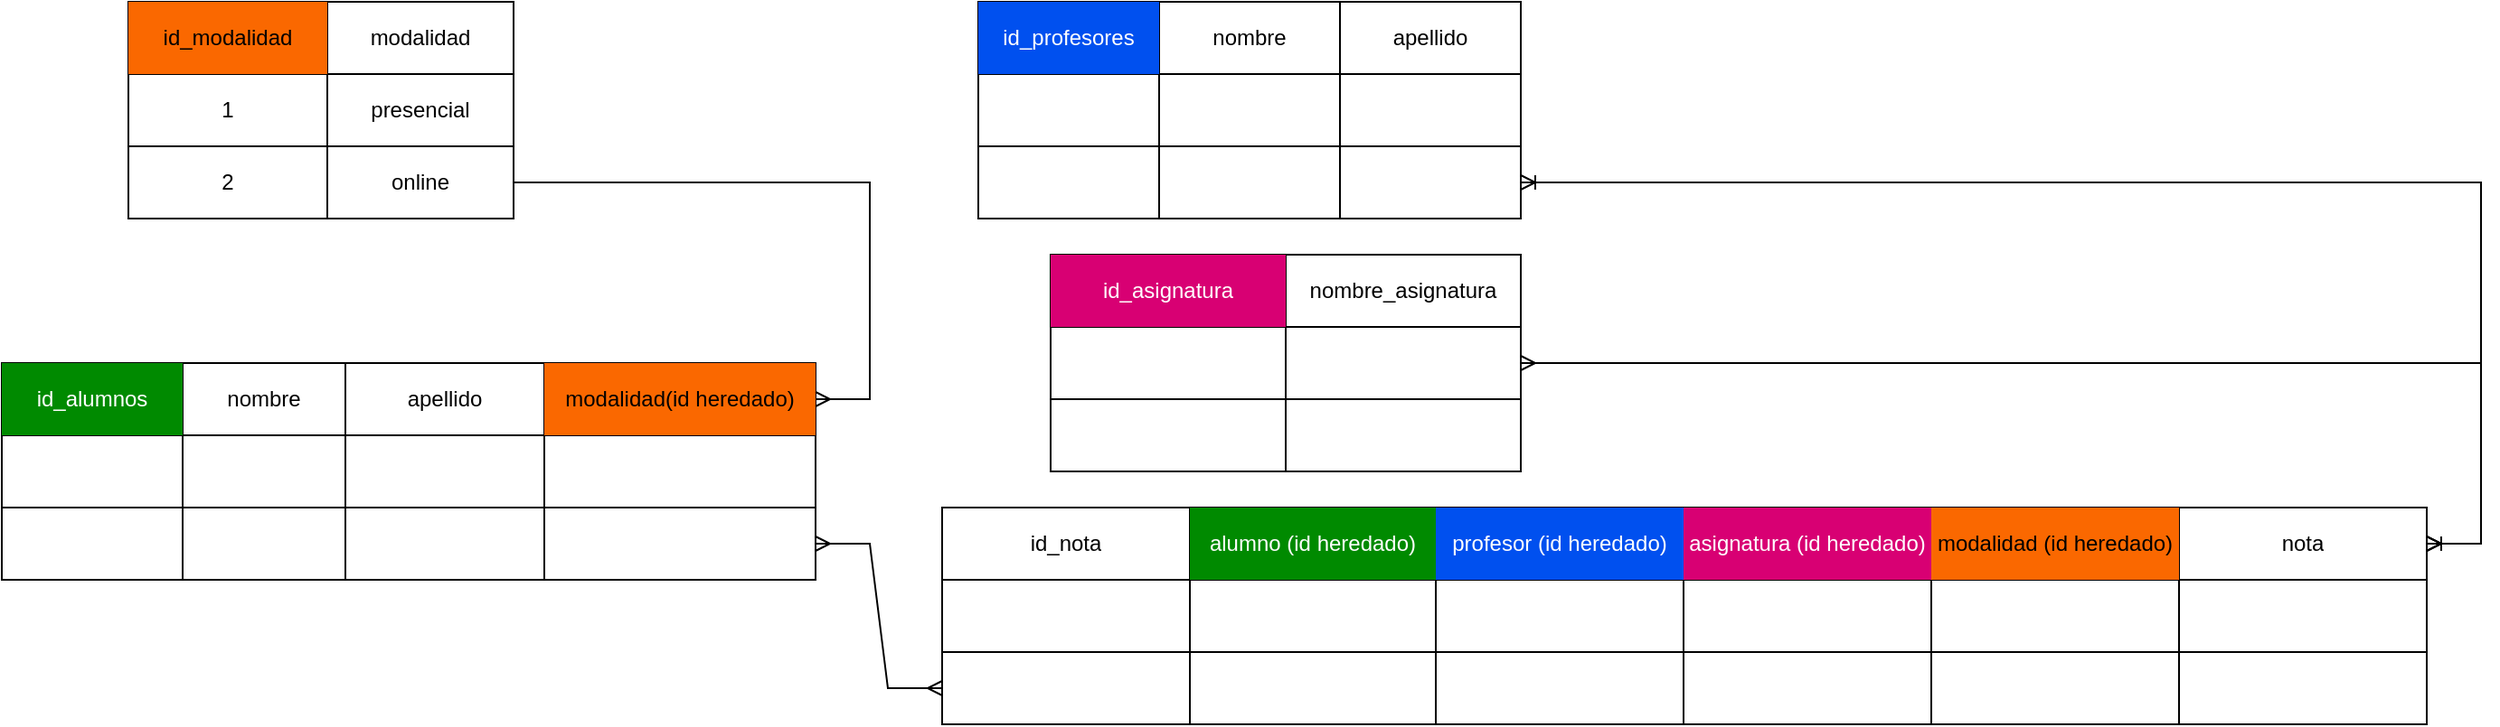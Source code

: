 <mxfile version="15.5.9" type="device"><diagram id="NkvBreapKcR1o20VUFmi" name="Page-1"><mxGraphModel dx="1466" dy="631" grid="1" gridSize="10" guides="1" tooltips="1" connect="1" arrows="1" fold="1" page="1" pageScale="1" pageWidth="827" pageHeight="1169" math="0" shadow="0"><root><mxCell id="0"/><mxCell id="1" parent="0"/><mxCell id="cMczD1HUoODKnFJOZ-Wv-1" value="" style="shape=table;html=1;whiteSpace=wrap;startSize=0;container=1;collapsible=0;childLayout=tableLayout;" vertex="1" parent="1"><mxGeometry x="20" y="220" width="450" height="120" as="geometry"/></mxCell><mxCell id="cMczD1HUoODKnFJOZ-Wv-2" value="" style="shape=partialRectangle;html=1;whiteSpace=wrap;collapsible=0;dropTarget=0;pointerEvents=0;fillColor=none;top=0;left=0;bottom=0;right=0;points=[[0,0.5],[1,0.5]];portConstraint=eastwest;" vertex="1" parent="cMczD1HUoODKnFJOZ-Wv-1"><mxGeometry width="450" height="40" as="geometry"/></mxCell><mxCell id="cMczD1HUoODKnFJOZ-Wv-3" value="id_alumnos" style="shape=partialRectangle;html=1;whiteSpace=wrap;connectable=0;fillColor=#008a00;top=0;left=0;bottom=0;right=0;overflow=hidden;pointerEvents=1;fontColor=#ffffff;strokeColor=#005700;" vertex="1" parent="cMczD1HUoODKnFJOZ-Wv-2"><mxGeometry width="100" height="40" as="geometry"><mxRectangle width="100" height="40" as="alternateBounds"/></mxGeometry></mxCell><mxCell id="cMczD1HUoODKnFJOZ-Wv-4" value="nombre" style="shape=partialRectangle;html=1;whiteSpace=wrap;connectable=0;fillColor=none;top=0;left=0;bottom=0;right=0;overflow=hidden;pointerEvents=1;" vertex="1" parent="cMczD1HUoODKnFJOZ-Wv-2"><mxGeometry x="100" width="90" height="40" as="geometry"><mxRectangle width="90" height="40" as="alternateBounds"/></mxGeometry></mxCell><mxCell id="cMczD1HUoODKnFJOZ-Wv-5" value="apellido" style="shape=partialRectangle;html=1;whiteSpace=wrap;connectable=0;fillColor=none;top=0;left=0;bottom=0;right=0;overflow=hidden;pointerEvents=1;" vertex="1" parent="cMczD1HUoODKnFJOZ-Wv-2"><mxGeometry x="190" width="110" height="40" as="geometry"><mxRectangle width="110" height="40" as="alternateBounds"/></mxGeometry></mxCell><mxCell id="cMczD1HUoODKnFJOZ-Wv-36" value="modalidad(id heredado)" style="shape=partialRectangle;html=1;whiteSpace=wrap;connectable=0;fillColor=#fa6800;top=0;left=0;bottom=0;right=0;overflow=hidden;pointerEvents=1;fontColor=#000000;strokeColor=#C73500;" vertex="1" parent="cMczD1HUoODKnFJOZ-Wv-2"><mxGeometry x="300" width="150" height="40" as="geometry"><mxRectangle width="150" height="40" as="alternateBounds"/></mxGeometry></mxCell><mxCell id="cMczD1HUoODKnFJOZ-Wv-6" value="" style="shape=partialRectangle;html=1;whiteSpace=wrap;collapsible=0;dropTarget=0;pointerEvents=0;fillColor=none;top=0;left=0;bottom=0;right=0;points=[[0,0.5],[1,0.5]];portConstraint=eastwest;" vertex="1" parent="cMczD1HUoODKnFJOZ-Wv-1"><mxGeometry y="40" width="450" height="40" as="geometry"/></mxCell><mxCell id="cMczD1HUoODKnFJOZ-Wv-7" value="" style="shape=partialRectangle;html=1;whiteSpace=wrap;connectable=0;fillColor=none;top=0;left=0;bottom=0;right=0;overflow=hidden;pointerEvents=1;" vertex="1" parent="cMczD1HUoODKnFJOZ-Wv-6"><mxGeometry width="100" height="40" as="geometry"><mxRectangle width="100" height="40" as="alternateBounds"/></mxGeometry></mxCell><mxCell id="cMczD1HUoODKnFJOZ-Wv-8" value="" style="shape=partialRectangle;html=1;whiteSpace=wrap;connectable=0;fillColor=none;top=0;left=0;bottom=0;right=0;overflow=hidden;pointerEvents=1;" vertex="1" parent="cMczD1HUoODKnFJOZ-Wv-6"><mxGeometry x="100" width="90" height="40" as="geometry"><mxRectangle width="90" height="40" as="alternateBounds"/></mxGeometry></mxCell><mxCell id="cMczD1HUoODKnFJOZ-Wv-9" value="" style="shape=partialRectangle;html=1;whiteSpace=wrap;connectable=0;fillColor=none;top=0;left=0;bottom=0;right=0;overflow=hidden;pointerEvents=1;" vertex="1" parent="cMczD1HUoODKnFJOZ-Wv-6"><mxGeometry x="190" width="110" height="40" as="geometry"><mxRectangle width="110" height="40" as="alternateBounds"/></mxGeometry></mxCell><mxCell id="cMczD1HUoODKnFJOZ-Wv-37" style="shape=partialRectangle;html=1;whiteSpace=wrap;connectable=0;fillColor=none;top=0;left=0;bottom=0;right=0;overflow=hidden;pointerEvents=1;" vertex="1" parent="cMczD1HUoODKnFJOZ-Wv-6"><mxGeometry x="300" width="150" height="40" as="geometry"><mxRectangle width="150" height="40" as="alternateBounds"/></mxGeometry></mxCell><mxCell id="cMczD1HUoODKnFJOZ-Wv-10" value="" style="shape=partialRectangle;html=1;whiteSpace=wrap;collapsible=0;dropTarget=0;pointerEvents=0;fillColor=none;top=0;left=0;bottom=0;right=0;points=[[0,0.5],[1,0.5]];portConstraint=eastwest;" vertex="1" parent="cMczD1HUoODKnFJOZ-Wv-1"><mxGeometry y="80" width="450" height="40" as="geometry"/></mxCell><mxCell id="cMczD1HUoODKnFJOZ-Wv-11" value="" style="shape=partialRectangle;html=1;whiteSpace=wrap;connectable=0;fillColor=none;top=0;left=0;bottom=0;right=0;overflow=hidden;pointerEvents=1;" vertex="1" parent="cMczD1HUoODKnFJOZ-Wv-10"><mxGeometry width="100" height="40" as="geometry"><mxRectangle width="100" height="40" as="alternateBounds"/></mxGeometry></mxCell><mxCell id="cMczD1HUoODKnFJOZ-Wv-12" value="" style="shape=partialRectangle;html=1;whiteSpace=wrap;connectable=0;fillColor=none;top=0;left=0;bottom=0;right=0;overflow=hidden;pointerEvents=1;" vertex="1" parent="cMczD1HUoODKnFJOZ-Wv-10"><mxGeometry x="100" width="90" height="40" as="geometry"><mxRectangle width="90" height="40" as="alternateBounds"/></mxGeometry></mxCell><mxCell id="cMczD1HUoODKnFJOZ-Wv-13" value="" style="shape=partialRectangle;html=1;whiteSpace=wrap;connectable=0;fillColor=none;top=0;left=0;bottom=0;right=0;overflow=hidden;pointerEvents=1;" vertex="1" parent="cMczD1HUoODKnFJOZ-Wv-10"><mxGeometry x="190" width="110" height="40" as="geometry"><mxRectangle width="110" height="40" as="alternateBounds"/></mxGeometry></mxCell><mxCell id="cMczD1HUoODKnFJOZ-Wv-38" style="shape=partialRectangle;html=1;whiteSpace=wrap;connectable=0;fillColor=none;top=0;left=0;bottom=0;right=0;overflow=hidden;pointerEvents=1;" vertex="1" parent="cMczD1HUoODKnFJOZ-Wv-10"><mxGeometry x="300" width="150" height="40" as="geometry"><mxRectangle width="150" height="40" as="alternateBounds"/></mxGeometry></mxCell><mxCell id="cMczD1HUoODKnFJOZ-Wv-39" value="" style="shape=table;html=1;whiteSpace=wrap;startSize=0;container=1;collapsible=0;childLayout=tableLayout;" vertex="1" parent="1"><mxGeometry x="90" y="20" width="213" height="120" as="geometry"/></mxCell><mxCell id="cMczD1HUoODKnFJOZ-Wv-40" value="" style="shape=partialRectangle;html=1;whiteSpace=wrap;collapsible=0;dropTarget=0;pointerEvents=0;fillColor=none;top=0;left=0;bottom=0;right=0;points=[[0,0.5],[1,0.5]];portConstraint=eastwest;" vertex="1" parent="cMczD1HUoODKnFJOZ-Wv-39"><mxGeometry width="213" height="40" as="geometry"/></mxCell><mxCell id="cMczD1HUoODKnFJOZ-Wv-41" value="id_modalidad" style="shape=partialRectangle;html=1;whiteSpace=wrap;connectable=0;fillColor=#fa6800;top=0;left=0;bottom=0;right=0;overflow=hidden;pointerEvents=1;fontColor=#000000;strokeColor=#C73500;" vertex="1" parent="cMczD1HUoODKnFJOZ-Wv-40"><mxGeometry width="110" height="40" as="geometry"><mxRectangle width="110" height="40" as="alternateBounds"/></mxGeometry></mxCell><mxCell id="cMczD1HUoODKnFJOZ-Wv-42" value="modalidad" style="shape=partialRectangle;html=1;whiteSpace=wrap;connectable=0;fillColor=none;top=0;left=0;bottom=0;right=0;overflow=hidden;pointerEvents=1;" vertex="1" parent="cMczD1HUoODKnFJOZ-Wv-40"><mxGeometry x="110" width="103" height="40" as="geometry"><mxRectangle width="103" height="40" as="alternateBounds"/></mxGeometry></mxCell><mxCell id="cMczD1HUoODKnFJOZ-Wv-44" value="" style="shape=partialRectangle;html=1;whiteSpace=wrap;collapsible=0;dropTarget=0;pointerEvents=0;fillColor=none;top=0;left=0;bottom=0;right=0;points=[[0,0.5],[1,0.5]];portConstraint=eastwest;" vertex="1" parent="cMczD1HUoODKnFJOZ-Wv-39"><mxGeometry y="40" width="213" height="40" as="geometry"/></mxCell><mxCell id="cMczD1HUoODKnFJOZ-Wv-45" value="1" style="shape=partialRectangle;html=1;whiteSpace=wrap;connectable=0;fillColor=none;top=0;left=0;bottom=0;right=0;overflow=hidden;pointerEvents=1;" vertex="1" parent="cMczD1HUoODKnFJOZ-Wv-44"><mxGeometry width="110" height="40" as="geometry"><mxRectangle width="110" height="40" as="alternateBounds"/></mxGeometry></mxCell><mxCell id="cMczD1HUoODKnFJOZ-Wv-46" value="presencial" style="shape=partialRectangle;html=1;whiteSpace=wrap;connectable=0;fillColor=none;top=0;left=0;bottom=0;right=0;overflow=hidden;pointerEvents=1;" vertex="1" parent="cMczD1HUoODKnFJOZ-Wv-44"><mxGeometry x="110" width="103" height="40" as="geometry"><mxRectangle width="103" height="40" as="alternateBounds"/></mxGeometry></mxCell><mxCell id="cMczD1HUoODKnFJOZ-Wv-48" value="" style="shape=partialRectangle;html=1;whiteSpace=wrap;collapsible=0;dropTarget=0;pointerEvents=0;fillColor=none;top=0;left=0;bottom=0;right=0;points=[[0,0.5],[1,0.5]];portConstraint=eastwest;" vertex="1" parent="cMczD1HUoODKnFJOZ-Wv-39"><mxGeometry y="80" width="213" height="40" as="geometry"/></mxCell><mxCell id="cMczD1HUoODKnFJOZ-Wv-49" value="2" style="shape=partialRectangle;html=1;whiteSpace=wrap;connectable=0;fillColor=none;top=0;left=0;bottom=0;right=0;overflow=hidden;pointerEvents=1;" vertex="1" parent="cMczD1HUoODKnFJOZ-Wv-48"><mxGeometry width="110" height="40" as="geometry"><mxRectangle width="110" height="40" as="alternateBounds"/></mxGeometry></mxCell><mxCell id="cMczD1HUoODKnFJOZ-Wv-50" value="online" style="shape=partialRectangle;html=1;whiteSpace=wrap;connectable=0;fillColor=none;top=0;left=0;bottom=0;right=0;overflow=hidden;pointerEvents=1;" vertex="1" parent="cMczD1HUoODKnFJOZ-Wv-48"><mxGeometry x="110" width="103" height="40" as="geometry"><mxRectangle width="103" height="40" as="alternateBounds"/></mxGeometry></mxCell><mxCell id="cMczD1HUoODKnFJOZ-Wv-52" value="" style="shape=table;html=1;whiteSpace=wrap;startSize=0;container=1;collapsible=0;childLayout=tableLayout;" vertex="1" parent="1"><mxGeometry x="560" y="20" width="300" height="120" as="geometry"/></mxCell><mxCell id="cMczD1HUoODKnFJOZ-Wv-53" value="" style="shape=partialRectangle;html=1;whiteSpace=wrap;collapsible=0;dropTarget=0;pointerEvents=0;fillColor=none;top=0;left=0;bottom=0;right=0;points=[[0,0.5],[1,0.5]];portConstraint=eastwest;" vertex="1" parent="cMczD1HUoODKnFJOZ-Wv-52"><mxGeometry width="300" height="40" as="geometry"/></mxCell><mxCell id="cMczD1HUoODKnFJOZ-Wv-54" value="id_profesores" style="shape=partialRectangle;html=1;whiteSpace=wrap;connectable=0;fillColor=#0050ef;top=0;left=0;bottom=0;right=0;overflow=hidden;pointerEvents=1;fontColor=#ffffff;strokeColor=#001DBC;" vertex="1" parent="cMczD1HUoODKnFJOZ-Wv-53"><mxGeometry width="100" height="40" as="geometry"><mxRectangle width="100" height="40" as="alternateBounds"/></mxGeometry></mxCell><mxCell id="cMczD1HUoODKnFJOZ-Wv-55" value="nombre" style="shape=partialRectangle;html=1;whiteSpace=wrap;connectable=0;fillColor=none;top=0;left=0;bottom=0;right=0;overflow=hidden;pointerEvents=1;" vertex="1" parent="cMczD1HUoODKnFJOZ-Wv-53"><mxGeometry x="100" width="100" height="40" as="geometry"><mxRectangle width="100" height="40" as="alternateBounds"/></mxGeometry></mxCell><mxCell id="cMczD1HUoODKnFJOZ-Wv-56" value="apellido" style="shape=partialRectangle;html=1;whiteSpace=wrap;connectable=0;fillColor=none;top=0;left=0;bottom=0;right=0;overflow=hidden;pointerEvents=1;" vertex="1" parent="cMczD1HUoODKnFJOZ-Wv-53"><mxGeometry x="200" width="100" height="40" as="geometry"><mxRectangle width="100" height="40" as="alternateBounds"/></mxGeometry></mxCell><mxCell id="cMczD1HUoODKnFJOZ-Wv-57" value="" style="shape=partialRectangle;html=1;whiteSpace=wrap;collapsible=0;dropTarget=0;pointerEvents=0;fillColor=none;top=0;left=0;bottom=0;right=0;points=[[0,0.5],[1,0.5]];portConstraint=eastwest;" vertex="1" parent="cMczD1HUoODKnFJOZ-Wv-52"><mxGeometry y="40" width="300" height="40" as="geometry"/></mxCell><mxCell id="cMczD1HUoODKnFJOZ-Wv-58" value="" style="shape=partialRectangle;html=1;whiteSpace=wrap;connectable=0;fillColor=none;top=0;left=0;bottom=0;right=0;overflow=hidden;pointerEvents=1;" vertex="1" parent="cMczD1HUoODKnFJOZ-Wv-57"><mxGeometry width="100" height="40" as="geometry"><mxRectangle width="100" height="40" as="alternateBounds"/></mxGeometry></mxCell><mxCell id="cMczD1HUoODKnFJOZ-Wv-59" value="" style="shape=partialRectangle;html=1;whiteSpace=wrap;connectable=0;fillColor=none;top=0;left=0;bottom=0;right=0;overflow=hidden;pointerEvents=1;" vertex="1" parent="cMczD1HUoODKnFJOZ-Wv-57"><mxGeometry x="100" width="100" height="40" as="geometry"><mxRectangle width="100" height="40" as="alternateBounds"/></mxGeometry></mxCell><mxCell id="cMczD1HUoODKnFJOZ-Wv-60" value="" style="shape=partialRectangle;html=1;whiteSpace=wrap;connectable=0;fillColor=none;top=0;left=0;bottom=0;right=0;overflow=hidden;pointerEvents=1;" vertex="1" parent="cMczD1HUoODKnFJOZ-Wv-57"><mxGeometry x="200" width="100" height="40" as="geometry"><mxRectangle width="100" height="40" as="alternateBounds"/></mxGeometry></mxCell><mxCell id="cMczD1HUoODKnFJOZ-Wv-61" value="" style="shape=partialRectangle;html=1;whiteSpace=wrap;collapsible=0;dropTarget=0;pointerEvents=0;fillColor=none;top=0;left=0;bottom=0;right=0;points=[[0,0.5],[1,0.5]];portConstraint=eastwest;" vertex="1" parent="cMczD1HUoODKnFJOZ-Wv-52"><mxGeometry y="80" width="300" height="40" as="geometry"/></mxCell><mxCell id="cMczD1HUoODKnFJOZ-Wv-62" value="" style="shape=partialRectangle;html=1;whiteSpace=wrap;connectable=0;fillColor=none;top=0;left=0;bottom=0;right=0;overflow=hidden;pointerEvents=1;" vertex="1" parent="cMczD1HUoODKnFJOZ-Wv-61"><mxGeometry width="100" height="40" as="geometry"><mxRectangle width="100" height="40" as="alternateBounds"/></mxGeometry></mxCell><mxCell id="cMczD1HUoODKnFJOZ-Wv-63" value="" style="shape=partialRectangle;html=1;whiteSpace=wrap;connectable=0;fillColor=none;top=0;left=0;bottom=0;right=0;overflow=hidden;pointerEvents=1;" vertex="1" parent="cMczD1HUoODKnFJOZ-Wv-61"><mxGeometry x="100" width="100" height="40" as="geometry"><mxRectangle width="100" height="40" as="alternateBounds"/></mxGeometry></mxCell><mxCell id="cMczD1HUoODKnFJOZ-Wv-64" value="" style="shape=partialRectangle;html=1;whiteSpace=wrap;connectable=0;fillColor=none;top=0;left=0;bottom=0;right=0;overflow=hidden;pointerEvents=1;" vertex="1" parent="cMczD1HUoODKnFJOZ-Wv-61"><mxGeometry x="200" width="100" height="40" as="geometry"><mxRectangle width="100" height="40" as="alternateBounds"/></mxGeometry></mxCell><mxCell id="FHh68PD1R-9A15GQMpGB-1" value="" style="shape=table;html=1;whiteSpace=wrap;startSize=0;container=1;collapsible=0;childLayout=tableLayout;" vertex="1" parent="1"><mxGeometry x="600" y="160" width="260" height="120" as="geometry"/></mxCell><mxCell id="FHh68PD1R-9A15GQMpGB-2" value="" style="shape=partialRectangle;html=1;whiteSpace=wrap;collapsible=0;dropTarget=0;pointerEvents=0;fillColor=none;top=0;left=0;bottom=0;right=0;points=[[0,0.5],[1,0.5]];portConstraint=eastwest;" vertex="1" parent="FHh68PD1R-9A15GQMpGB-1"><mxGeometry width="260" height="40" as="geometry"/></mxCell><mxCell id="FHh68PD1R-9A15GQMpGB-3" value="id_asignatura" style="shape=partialRectangle;html=1;whiteSpace=wrap;connectable=0;fillColor=#d80073;top=0;left=0;bottom=0;right=0;overflow=hidden;pointerEvents=1;fontColor=#ffffff;strokeColor=#A50040;" vertex="1" parent="FHh68PD1R-9A15GQMpGB-2"><mxGeometry width="130" height="40" as="geometry"><mxRectangle width="130" height="40" as="alternateBounds"/></mxGeometry></mxCell><mxCell id="FHh68PD1R-9A15GQMpGB-4" value="nombre_asignatura" style="shape=partialRectangle;html=1;whiteSpace=wrap;connectable=0;fillColor=none;top=0;left=0;bottom=0;right=0;overflow=hidden;pointerEvents=1;" vertex="1" parent="FHh68PD1R-9A15GQMpGB-2"><mxGeometry x="130" width="130" height="40" as="geometry"><mxRectangle width="130" height="40" as="alternateBounds"/></mxGeometry></mxCell><mxCell id="FHh68PD1R-9A15GQMpGB-6" value="" style="shape=partialRectangle;html=1;whiteSpace=wrap;collapsible=0;dropTarget=0;pointerEvents=0;fillColor=none;top=0;left=0;bottom=0;right=0;points=[[0,0.5],[1,0.5]];portConstraint=eastwest;" vertex="1" parent="FHh68PD1R-9A15GQMpGB-1"><mxGeometry y="40" width="260" height="40" as="geometry"/></mxCell><mxCell id="FHh68PD1R-9A15GQMpGB-7" value="" style="shape=partialRectangle;html=1;whiteSpace=wrap;connectable=0;fillColor=none;top=0;left=0;bottom=0;right=0;overflow=hidden;pointerEvents=1;" vertex="1" parent="FHh68PD1R-9A15GQMpGB-6"><mxGeometry width="130" height="40" as="geometry"><mxRectangle width="130" height="40" as="alternateBounds"/></mxGeometry></mxCell><mxCell id="FHh68PD1R-9A15GQMpGB-8" value="" style="shape=partialRectangle;html=1;whiteSpace=wrap;connectable=0;fillColor=none;top=0;left=0;bottom=0;right=0;overflow=hidden;pointerEvents=1;" vertex="1" parent="FHh68PD1R-9A15GQMpGB-6"><mxGeometry x="130" width="130" height="40" as="geometry"><mxRectangle width="130" height="40" as="alternateBounds"/></mxGeometry></mxCell><mxCell id="FHh68PD1R-9A15GQMpGB-10" value="" style="shape=partialRectangle;html=1;whiteSpace=wrap;collapsible=0;dropTarget=0;pointerEvents=0;fillColor=none;top=0;left=0;bottom=0;right=0;points=[[0,0.5],[1,0.5]];portConstraint=eastwest;" vertex="1" parent="FHh68PD1R-9A15GQMpGB-1"><mxGeometry y="80" width="260" height="40" as="geometry"/></mxCell><mxCell id="FHh68PD1R-9A15GQMpGB-11" value="" style="shape=partialRectangle;html=1;whiteSpace=wrap;connectable=0;fillColor=none;top=0;left=0;bottom=0;right=0;overflow=hidden;pointerEvents=1;" vertex="1" parent="FHh68PD1R-9A15GQMpGB-10"><mxGeometry width="130" height="40" as="geometry"><mxRectangle width="130" height="40" as="alternateBounds"/></mxGeometry></mxCell><mxCell id="FHh68PD1R-9A15GQMpGB-12" value="" style="shape=partialRectangle;html=1;whiteSpace=wrap;connectable=0;fillColor=none;top=0;left=0;bottom=0;right=0;overflow=hidden;pointerEvents=1;" vertex="1" parent="FHh68PD1R-9A15GQMpGB-10"><mxGeometry x="130" width="130" height="40" as="geometry"><mxRectangle width="130" height="40" as="alternateBounds"/></mxGeometry></mxCell><mxCell id="FHh68PD1R-9A15GQMpGB-14" value="" style="shape=table;html=1;whiteSpace=wrap;startSize=0;container=1;collapsible=0;childLayout=tableLayout;" vertex="1" parent="1"><mxGeometry x="540" y="300" width="821" height="120" as="geometry"/></mxCell><mxCell id="FHh68PD1R-9A15GQMpGB-15" value="" style="shape=partialRectangle;html=1;whiteSpace=wrap;collapsible=0;dropTarget=0;pointerEvents=0;fillColor=none;top=0;left=0;bottom=0;right=0;points=[[0,0.5],[1,0.5]];portConstraint=eastwest;" vertex="1" parent="FHh68PD1R-9A15GQMpGB-14"><mxGeometry width="821" height="40" as="geometry"/></mxCell><mxCell id="FHh68PD1R-9A15GQMpGB-16" value="id_nota" style="shape=partialRectangle;html=1;whiteSpace=wrap;connectable=0;fillColor=none;top=0;left=0;bottom=0;right=0;overflow=hidden;pointerEvents=1;" vertex="1" parent="FHh68PD1R-9A15GQMpGB-15"><mxGeometry width="137" height="40" as="geometry"><mxRectangle width="137" height="40" as="alternateBounds"/></mxGeometry></mxCell><mxCell id="FHh68PD1R-9A15GQMpGB-17" value="alumno (id heredado)" style="shape=partialRectangle;html=1;whiteSpace=wrap;connectable=0;fillColor=#008a00;top=0;left=0;bottom=0;right=0;overflow=hidden;pointerEvents=1;strokeColor=#005700;fontColor=#ffffff;" vertex="1" parent="FHh68PD1R-9A15GQMpGB-15"><mxGeometry x="137" width="136" height="40" as="geometry"><mxRectangle width="136" height="40" as="alternateBounds"/></mxGeometry></mxCell><mxCell id="FHh68PD1R-9A15GQMpGB-18" value="profesor (id heredado)" style="shape=partialRectangle;html=1;whiteSpace=wrap;connectable=0;fillColor=#0050ef;top=0;left=0;bottom=0;right=0;overflow=hidden;pointerEvents=1;fontColor=#ffffff;strokeColor=#001DBC;" vertex="1" parent="FHh68PD1R-9A15GQMpGB-15"><mxGeometry x="273" width="137" height="40" as="geometry"><mxRectangle width="137" height="40" as="alternateBounds"/></mxGeometry></mxCell><mxCell id="FHh68PD1R-9A15GQMpGB-27" value="asignatura (id heredado)" style="shape=partialRectangle;html=1;whiteSpace=wrap;connectable=0;fillColor=#d80073;top=0;left=0;bottom=0;right=0;overflow=hidden;pointerEvents=1;fontColor=#ffffff;strokeColor=#A50040;" vertex="1" parent="FHh68PD1R-9A15GQMpGB-15"><mxGeometry x="410" width="137" height="40" as="geometry"><mxRectangle width="137" height="40" as="alternateBounds"/></mxGeometry></mxCell><mxCell id="FHh68PD1R-9A15GQMpGB-30" value="modalidad (id heredado)" style="shape=partialRectangle;html=1;whiteSpace=wrap;connectable=0;fillColor=#fa6800;top=0;left=0;bottom=0;right=0;overflow=hidden;pointerEvents=1;fontColor=#000000;strokeColor=#C73500;" vertex="1" parent="FHh68PD1R-9A15GQMpGB-15"><mxGeometry x="547" width="137" height="40" as="geometry"><mxRectangle width="137" height="40" as="alternateBounds"/></mxGeometry></mxCell><mxCell id="FHh68PD1R-9A15GQMpGB-33" value="nota" style="shape=partialRectangle;html=1;whiteSpace=wrap;connectable=0;fillColor=none;top=0;left=0;bottom=0;right=0;overflow=hidden;pointerEvents=1;" vertex="1" parent="FHh68PD1R-9A15GQMpGB-15"><mxGeometry x="684" width="137" height="40" as="geometry"><mxRectangle width="137" height="40" as="alternateBounds"/></mxGeometry></mxCell><mxCell id="FHh68PD1R-9A15GQMpGB-19" value="" style="shape=partialRectangle;html=1;whiteSpace=wrap;collapsible=0;dropTarget=0;pointerEvents=0;fillColor=none;top=0;left=0;bottom=0;right=0;points=[[0,0.5],[1,0.5]];portConstraint=eastwest;" vertex="1" parent="FHh68PD1R-9A15GQMpGB-14"><mxGeometry y="40" width="821" height="40" as="geometry"/></mxCell><mxCell id="FHh68PD1R-9A15GQMpGB-20" value="" style="shape=partialRectangle;html=1;whiteSpace=wrap;connectable=0;fillColor=none;top=0;left=0;bottom=0;right=0;overflow=hidden;pointerEvents=1;" vertex="1" parent="FHh68PD1R-9A15GQMpGB-19"><mxGeometry width="137" height="40" as="geometry"><mxRectangle width="137" height="40" as="alternateBounds"/></mxGeometry></mxCell><mxCell id="FHh68PD1R-9A15GQMpGB-21" value="" style="shape=partialRectangle;html=1;whiteSpace=wrap;connectable=0;fillColor=none;top=0;left=0;bottom=0;right=0;overflow=hidden;pointerEvents=1;" vertex="1" parent="FHh68PD1R-9A15GQMpGB-19"><mxGeometry x="137" width="136" height="40" as="geometry"><mxRectangle width="136" height="40" as="alternateBounds"/></mxGeometry></mxCell><mxCell id="FHh68PD1R-9A15GQMpGB-22" value="" style="shape=partialRectangle;html=1;whiteSpace=wrap;connectable=0;fillColor=none;top=0;left=0;bottom=0;right=0;overflow=hidden;pointerEvents=1;" vertex="1" parent="FHh68PD1R-9A15GQMpGB-19"><mxGeometry x="273" width="137" height="40" as="geometry"><mxRectangle width="137" height="40" as="alternateBounds"/></mxGeometry></mxCell><mxCell id="FHh68PD1R-9A15GQMpGB-28" style="shape=partialRectangle;html=1;whiteSpace=wrap;connectable=0;fillColor=none;top=0;left=0;bottom=0;right=0;overflow=hidden;pointerEvents=1;" vertex="1" parent="FHh68PD1R-9A15GQMpGB-19"><mxGeometry x="410" width="137" height="40" as="geometry"><mxRectangle width="137" height="40" as="alternateBounds"/></mxGeometry></mxCell><mxCell id="FHh68PD1R-9A15GQMpGB-31" style="shape=partialRectangle;html=1;whiteSpace=wrap;connectable=0;fillColor=none;top=0;left=0;bottom=0;right=0;overflow=hidden;pointerEvents=1;" vertex="1" parent="FHh68PD1R-9A15GQMpGB-19"><mxGeometry x="547" width="137" height="40" as="geometry"><mxRectangle width="137" height="40" as="alternateBounds"/></mxGeometry></mxCell><mxCell id="FHh68PD1R-9A15GQMpGB-34" style="shape=partialRectangle;html=1;whiteSpace=wrap;connectable=0;fillColor=none;top=0;left=0;bottom=0;right=0;overflow=hidden;pointerEvents=1;" vertex="1" parent="FHh68PD1R-9A15GQMpGB-19"><mxGeometry x="684" width="137" height="40" as="geometry"><mxRectangle width="137" height="40" as="alternateBounds"/></mxGeometry></mxCell><mxCell id="FHh68PD1R-9A15GQMpGB-23" value="" style="shape=partialRectangle;html=1;whiteSpace=wrap;collapsible=0;dropTarget=0;pointerEvents=0;fillColor=none;top=0;left=0;bottom=0;right=0;points=[[0,0.5],[1,0.5]];portConstraint=eastwest;" vertex="1" parent="FHh68PD1R-9A15GQMpGB-14"><mxGeometry y="80" width="821" height="40" as="geometry"/></mxCell><mxCell id="FHh68PD1R-9A15GQMpGB-24" value="" style="shape=partialRectangle;html=1;whiteSpace=wrap;connectable=0;fillColor=none;top=0;left=0;bottom=0;right=0;overflow=hidden;pointerEvents=1;" vertex="1" parent="FHh68PD1R-9A15GQMpGB-23"><mxGeometry width="137" height="40" as="geometry"><mxRectangle width="137" height="40" as="alternateBounds"/></mxGeometry></mxCell><mxCell id="FHh68PD1R-9A15GQMpGB-25" value="" style="shape=partialRectangle;html=1;whiteSpace=wrap;connectable=0;fillColor=none;top=0;left=0;bottom=0;right=0;overflow=hidden;pointerEvents=1;" vertex="1" parent="FHh68PD1R-9A15GQMpGB-23"><mxGeometry x="137" width="136" height="40" as="geometry"><mxRectangle width="136" height="40" as="alternateBounds"/></mxGeometry></mxCell><mxCell id="FHh68PD1R-9A15GQMpGB-26" value="" style="shape=partialRectangle;html=1;whiteSpace=wrap;connectable=0;fillColor=none;top=0;left=0;bottom=0;right=0;overflow=hidden;pointerEvents=1;" vertex="1" parent="FHh68PD1R-9A15GQMpGB-23"><mxGeometry x="273" width="137" height="40" as="geometry"><mxRectangle width="137" height="40" as="alternateBounds"/></mxGeometry></mxCell><mxCell id="FHh68PD1R-9A15GQMpGB-29" style="shape=partialRectangle;html=1;whiteSpace=wrap;connectable=0;fillColor=none;top=0;left=0;bottom=0;right=0;overflow=hidden;pointerEvents=1;" vertex="1" parent="FHh68PD1R-9A15GQMpGB-23"><mxGeometry x="410" width="137" height="40" as="geometry"><mxRectangle width="137" height="40" as="alternateBounds"/></mxGeometry></mxCell><mxCell id="FHh68PD1R-9A15GQMpGB-32" style="shape=partialRectangle;html=1;whiteSpace=wrap;connectable=0;fillColor=none;top=0;left=0;bottom=0;right=0;overflow=hidden;pointerEvents=1;" vertex="1" parent="FHh68PD1R-9A15GQMpGB-23"><mxGeometry x="547" width="137" height="40" as="geometry"><mxRectangle width="137" height="40" as="alternateBounds"/></mxGeometry></mxCell><mxCell id="FHh68PD1R-9A15GQMpGB-35" style="shape=partialRectangle;html=1;whiteSpace=wrap;connectable=0;fillColor=none;top=0;left=0;bottom=0;right=0;overflow=hidden;pointerEvents=1;" vertex="1" parent="FHh68PD1R-9A15GQMpGB-23"><mxGeometry x="684" width="137" height="40" as="geometry"><mxRectangle width="137" height="40" as="alternateBounds"/></mxGeometry></mxCell><mxCell id="FHh68PD1R-9A15GQMpGB-36" value="" style="edgeStyle=entityRelationEdgeStyle;fontSize=12;html=1;endArrow=ERmany;rounded=0;" edge="1" parent="1" source="cMczD1HUoODKnFJOZ-Wv-48" target="cMczD1HUoODKnFJOZ-Wv-2"><mxGeometry width="100" height="100" relative="1" as="geometry"><mxPoint x="210" y="170" as="sourcePoint"/><mxPoint x="280" y="40" as="targetPoint"/></mxGeometry></mxCell><mxCell id="FHh68PD1R-9A15GQMpGB-38" value="" style="edgeStyle=entityRelationEdgeStyle;fontSize=12;html=1;endArrow=ERoneToMany;startArrow=ERoneToMany;rounded=0;" edge="1" parent="1" source="FHh68PD1R-9A15GQMpGB-15" target="cMczD1HUoODKnFJOZ-Wv-61"><mxGeometry width="100" height="100" relative="1" as="geometry"><mxPoint x="500" y="380" as="sourcePoint"/><mxPoint x="560" y="100" as="targetPoint"/></mxGeometry></mxCell><mxCell id="FHh68PD1R-9A15GQMpGB-39" value="" style="edgeStyle=entityRelationEdgeStyle;fontSize=12;html=1;endArrow=ERmany;startArrow=ERmany;rounded=0;" edge="1" parent="1" source="FHh68PD1R-9A15GQMpGB-15" target="FHh68PD1R-9A15GQMpGB-6"><mxGeometry width="100" height="100" relative="1" as="geometry"><mxPoint x="920" y="230" as="sourcePoint"/><mxPoint x="1020" y="130" as="targetPoint"/></mxGeometry></mxCell><mxCell id="FHh68PD1R-9A15GQMpGB-40" value="" style="edgeStyle=entityRelationEdgeStyle;fontSize=12;html=1;endArrow=ERmany;startArrow=ERmany;rounded=0;" edge="1" parent="1" source="FHh68PD1R-9A15GQMpGB-23" target="cMczD1HUoODKnFJOZ-Wv-10"><mxGeometry width="100" height="100" relative="1" as="geometry"><mxPoint x="350" y="420" as="sourcePoint"/><mxPoint x="450" y="320" as="targetPoint"/></mxGeometry></mxCell></root></mxGraphModel></diagram></mxfile>